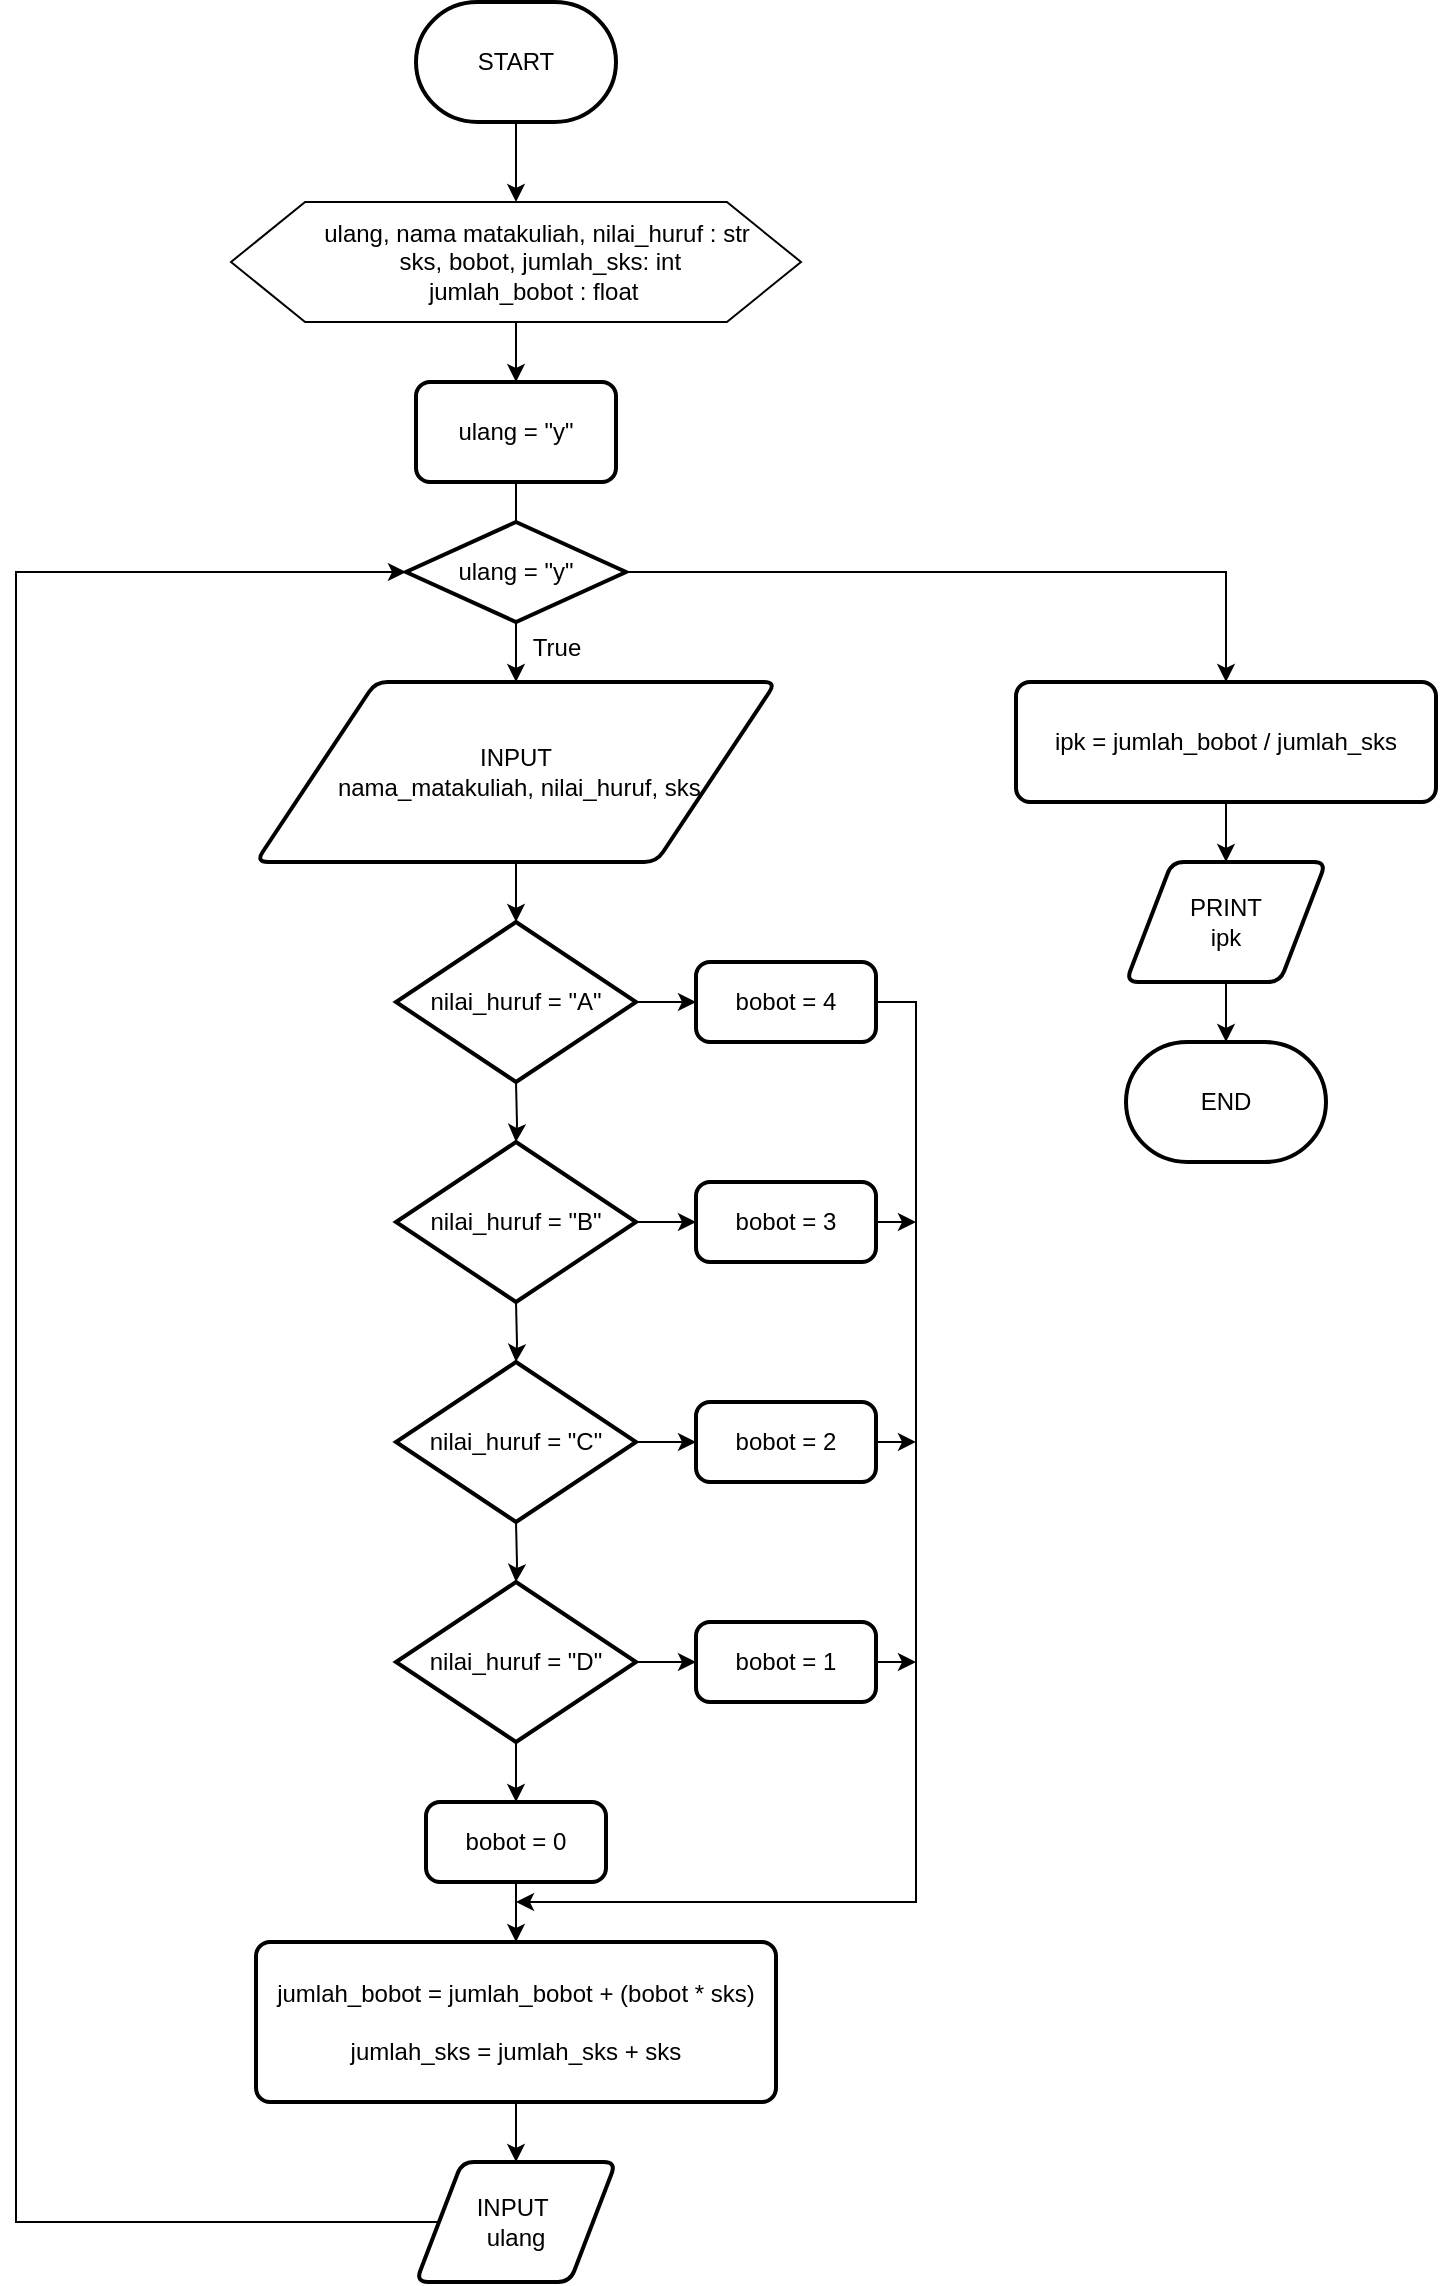 <mxfile version="24.7.16">
  <diagram name="Page-1" id="XMqP6ViWIaQLeARuWd6u">
    <mxGraphModel dx="2200" dy="1255" grid="1" gridSize="10" guides="1" tooltips="1" connect="1" arrows="1" fold="1" page="1" pageScale="1" pageWidth="850" pageHeight="1100" math="0" shadow="0">
      <root>
        <mxCell id="0" />
        <mxCell id="1" parent="0" />
        <mxCell id="zU2PSvf3BjOLI_M1upsQ-4" value="" style="edgeStyle=orthogonalEdgeStyle;rounded=0;orthogonalLoop=1;jettySize=auto;html=1;entryX=0.5;entryY=0;entryDx=0;entryDy=0;" edge="1" parent="1" source="zU2PSvf3BjOLI_M1upsQ-1" target="zU2PSvf3BjOLI_M1upsQ-2">
          <mxGeometry relative="1" as="geometry" />
        </mxCell>
        <mxCell id="zU2PSvf3BjOLI_M1upsQ-1" value="START" style="strokeWidth=2;html=1;shape=mxgraph.flowchart.terminator;whiteSpace=wrap;" vertex="1" parent="1">
          <mxGeometry x="230" y="40" width="100" height="60" as="geometry" />
        </mxCell>
        <mxCell id="zU2PSvf3BjOLI_M1upsQ-6" value="" style="edgeStyle=orthogonalEdgeStyle;rounded=0;orthogonalLoop=1;jettySize=auto;html=1;entryX=0.5;entryY=0;entryDx=0;entryDy=0;" edge="1" parent="1" source="zU2PSvf3BjOLI_M1upsQ-2" target="zU2PSvf3BjOLI_M1upsQ-15">
          <mxGeometry relative="1" as="geometry">
            <mxPoint x="280.043" y="220" as="targetPoint" />
          </mxGeometry>
        </mxCell>
        <mxCell id="zU2PSvf3BjOLI_M1upsQ-2" value="" style="verticalLabelPosition=bottom;verticalAlign=top;html=1;shape=hexagon;perimeter=hexagonPerimeter2;arcSize=6;size=0.13;" vertex="1" parent="1">
          <mxGeometry x="137.5" y="140" width="285" height="60" as="geometry" />
        </mxCell>
        <mxCell id="zU2PSvf3BjOLI_M1upsQ-3" value="ulang, nama matakuliah, nilai_huruf&amp;nbsp;: str&lt;div&gt;&amp;nbsp;sks, bobot,&amp;nbsp;&lt;span style=&quot;background-color: initial;&quot;&gt;jumlah_sks&lt;/span&gt;&lt;span style=&quot;background-color: initial;&quot;&gt;: int&lt;/span&gt;&lt;/div&gt;&lt;div&gt;jumlah_bobot : float&amp;nbsp;&lt;/div&gt;" style="text;html=1;align=center;verticalAlign=middle;resizable=0;points=[];autosize=1;strokeColor=none;fillColor=none;" vertex="1" parent="1">
          <mxGeometry x="170" y="140" width="240" height="60" as="geometry" />
        </mxCell>
        <mxCell id="zU2PSvf3BjOLI_M1upsQ-10" value="" style="edgeStyle=orthogonalEdgeStyle;rounded=0;orthogonalLoop=1;jettySize=auto;html=1;exitX=0.5;exitY=1;exitDx=0;exitDy=0;" edge="1" parent="1" source="zU2PSvf3BjOLI_M1upsQ-15" target="zU2PSvf3BjOLI_M1upsQ-9">
          <mxGeometry relative="1" as="geometry">
            <mxPoint x="280.043" y="350" as="sourcePoint" />
          </mxGeometry>
        </mxCell>
        <mxCell id="zU2PSvf3BjOLI_M1upsQ-12" value="" style="edgeStyle=orthogonalEdgeStyle;rounded=0;orthogonalLoop=1;jettySize=auto;html=1;" edge="1" parent="1" source="zU2PSvf3BjOLI_M1upsQ-9" target="zU2PSvf3BjOLI_M1upsQ-11">
          <mxGeometry relative="1" as="geometry" />
        </mxCell>
        <mxCell id="zU2PSvf3BjOLI_M1upsQ-9" value="INPUT&lt;br&gt;&amp;nbsp;nama_matakuliah, nilai_huruf, sks" style="shape=parallelogram;html=1;strokeWidth=2;perimeter=parallelogramPerimeter;whiteSpace=wrap;rounded=1;arcSize=12;size=0.23;" vertex="1" parent="1">
          <mxGeometry x="150" y="380" width="260" height="90" as="geometry" />
        </mxCell>
        <mxCell id="zU2PSvf3BjOLI_M1upsQ-14" value="" style="edgeStyle=orthogonalEdgeStyle;rounded=0;orthogonalLoop=1;jettySize=auto;html=1;" edge="1" parent="1" source="zU2PSvf3BjOLI_M1upsQ-11" target="zU2PSvf3BjOLI_M1upsQ-13">
          <mxGeometry relative="1" as="geometry" />
        </mxCell>
        <mxCell id="zU2PSvf3BjOLI_M1upsQ-11" value="nilai_huruf = &quot;A&quot;" style="strokeWidth=2;html=1;shape=mxgraph.flowchart.decision;whiteSpace=wrap;" vertex="1" parent="1">
          <mxGeometry x="220" y="500" width="120" height="80" as="geometry" />
        </mxCell>
        <mxCell id="zU2PSvf3BjOLI_M1upsQ-32" style="edgeStyle=orthogonalEdgeStyle;rounded=0;orthogonalLoop=1;jettySize=auto;html=1;exitX=1;exitY=0.5;exitDx=0;exitDy=0;" edge="1" parent="1" source="zU2PSvf3BjOLI_M1upsQ-13">
          <mxGeometry relative="1" as="geometry">
            <mxPoint x="280" y="990" as="targetPoint" />
            <Array as="points">
              <mxPoint x="480" y="540" />
              <mxPoint x="480" y="990" />
            </Array>
          </mxGeometry>
        </mxCell>
        <mxCell id="zU2PSvf3BjOLI_M1upsQ-13" value="bobot = 4" style="rounded=1;whiteSpace=wrap;html=1;absoluteArcSize=1;arcSize=14;strokeWidth=2;" vertex="1" parent="1">
          <mxGeometry x="370" y="520" width="90" height="40" as="geometry" />
        </mxCell>
        <mxCell id="zU2PSvf3BjOLI_M1upsQ-15" value="ulang = &quot;y&quot;" style="rounded=1;whiteSpace=wrap;html=1;absoluteArcSize=1;arcSize=14;strokeWidth=2;" vertex="1" parent="1">
          <mxGeometry x="230" y="230" width="100" height="50" as="geometry" />
        </mxCell>
        <mxCell id="zU2PSvf3BjOLI_M1upsQ-16" value="" style="edgeStyle=orthogonalEdgeStyle;rounded=0;orthogonalLoop=1;jettySize=auto;html=1;" edge="1" parent="1" target="zU2PSvf3BjOLI_M1upsQ-18">
          <mxGeometry relative="1" as="geometry">
            <mxPoint x="280" y="580" as="sourcePoint" />
          </mxGeometry>
        </mxCell>
        <mxCell id="zU2PSvf3BjOLI_M1upsQ-17" value="" style="edgeStyle=orthogonalEdgeStyle;rounded=0;orthogonalLoop=1;jettySize=auto;html=1;" edge="1" parent="1" source="zU2PSvf3BjOLI_M1upsQ-18" target="zU2PSvf3BjOLI_M1upsQ-19">
          <mxGeometry relative="1" as="geometry" />
        </mxCell>
        <mxCell id="zU2PSvf3BjOLI_M1upsQ-18" value="nilai_huruf = &quot;B&quot;" style="strokeWidth=2;html=1;shape=mxgraph.flowchart.decision;whiteSpace=wrap;" vertex="1" parent="1">
          <mxGeometry x="220" y="610" width="120" height="80" as="geometry" />
        </mxCell>
        <mxCell id="zU2PSvf3BjOLI_M1upsQ-35" style="edgeStyle=orthogonalEdgeStyle;rounded=0;orthogonalLoop=1;jettySize=auto;html=1;exitX=1;exitY=0.5;exitDx=0;exitDy=0;" edge="1" parent="1" source="zU2PSvf3BjOLI_M1upsQ-19">
          <mxGeometry relative="1" as="geometry">
            <mxPoint x="480" y="650.391" as="targetPoint" />
          </mxGeometry>
        </mxCell>
        <mxCell id="zU2PSvf3BjOLI_M1upsQ-19" value="bobot = 3" style="rounded=1;whiteSpace=wrap;html=1;absoluteArcSize=1;arcSize=14;strokeWidth=2;" vertex="1" parent="1">
          <mxGeometry x="370" y="630" width="90" height="40" as="geometry" />
        </mxCell>
        <mxCell id="zU2PSvf3BjOLI_M1upsQ-20" value="" style="edgeStyle=orthogonalEdgeStyle;rounded=0;orthogonalLoop=1;jettySize=auto;html=1;" edge="1" parent="1" target="zU2PSvf3BjOLI_M1upsQ-22">
          <mxGeometry relative="1" as="geometry">
            <mxPoint x="280" y="690" as="sourcePoint" />
          </mxGeometry>
        </mxCell>
        <mxCell id="zU2PSvf3BjOLI_M1upsQ-21" value="" style="edgeStyle=orthogonalEdgeStyle;rounded=0;orthogonalLoop=1;jettySize=auto;html=1;" edge="1" parent="1" source="zU2PSvf3BjOLI_M1upsQ-22" target="zU2PSvf3BjOLI_M1upsQ-23">
          <mxGeometry relative="1" as="geometry" />
        </mxCell>
        <mxCell id="zU2PSvf3BjOLI_M1upsQ-22" value="nilai_huruf = &quot;C&quot;" style="strokeWidth=2;html=1;shape=mxgraph.flowchart.decision;whiteSpace=wrap;" vertex="1" parent="1">
          <mxGeometry x="220" y="720" width="120" height="80" as="geometry" />
        </mxCell>
        <mxCell id="zU2PSvf3BjOLI_M1upsQ-34" style="edgeStyle=orthogonalEdgeStyle;rounded=0;orthogonalLoop=1;jettySize=auto;html=1;exitX=1;exitY=0.5;exitDx=0;exitDy=0;" edge="1" parent="1" source="zU2PSvf3BjOLI_M1upsQ-23">
          <mxGeometry relative="1" as="geometry">
            <mxPoint x="480" y="759.957" as="targetPoint" />
          </mxGeometry>
        </mxCell>
        <mxCell id="zU2PSvf3BjOLI_M1upsQ-23" value="bobot = 2" style="rounded=1;whiteSpace=wrap;html=1;absoluteArcSize=1;arcSize=14;strokeWidth=2;" vertex="1" parent="1">
          <mxGeometry x="370" y="740" width="90" height="40" as="geometry" />
        </mxCell>
        <mxCell id="zU2PSvf3BjOLI_M1upsQ-24" value="" style="edgeStyle=orthogonalEdgeStyle;rounded=0;orthogonalLoop=1;jettySize=auto;html=1;" edge="1" parent="1" target="zU2PSvf3BjOLI_M1upsQ-26">
          <mxGeometry relative="1" as="geometry">
            <mxPoint x="280" y="800" as="sourcePoint" />
          </mxGeometry>
        </mxCell>
        <mxCell id="zU2PSvf3BjOLI_M1upsQ-25" value="" style="edgeStyle=orthogonalEdgeStyle;rounded=0;orthogonalLoop=1;jettySize=auto;html=1;" edge="1" parent="1" source="zU2PSvf3BjOLI_M1upsQ-26" target="zU2PSvf3BjOLI_M1upsQ-27">
          <mxGeometry relative="1" as="geometry" />
        </mxCell>
        <mxCell id="zU2PSvf3BjOLI_M1upsQ-29" value="" style="edgeStyle=orthogonalEdgeStyle;rounded=0;orthogonalLoop=1;jettySize=auto;html=1;" edge="1" parent="1" source="zU2PSvf3BjOLI_M1upsQ-26" target="zU2PSvf3BjOLI_M1upsQ-28">
          <mxGeometry relative="1" as="geometry" />
        </mxCell>
        <mxCell id="zU2PSvf3BjOLI_M1upsQ-26" value="nilai_huruf = &quot;D&quot;" style="strokeWidth=2;html=1;shape=mxgraph.flowchart.decision;whiteSpace=wrap;" vertex="1" parent="1">
          <mxGeometry x="220" y="830" width="120" height="80" as="geometry" />
        </mxCell>
        <mxCell id="zU2PSvf3BjOLI_M1upsQ-33" style="edgeStyle=orthogonalEdgeStyle;rounded=0;orthogonalLoop=1;jettySize=auto;html=1;exitX=1;exitY=0.5;exitDx=0;exitDy=0;" edge="1" parent="1" source="zU2PSvf3BjOLI_M1upsQ-27">
          <mxGeometry relative="1" as="geometry">
            <mxPoint x="480" y="870.391" as="targetPoint" />
          </mxGeometry>
        </mxCell>
        <mxCell id="zU2PSvf3BjOLI_M1upsQ-27" value="bobot = 1" style="rounded=1;whiteSpace=wrap;html=1;absoluteArcSize=1;arcSize=14;strokeWidth=2;" vertex="1" parent="1">
          <mxGeometry x="370" y="850" width="90" height="40" as="geometry" />
        </mxCell>
        <mxCell id="zU2PSvf3BjOLI_M1upsQ-31" value="" style="edgeStyle=orthogonalEdgeStyle;rounded=0;orthogonalLoop=1;jettySize=auto;html=1;" edge="1" parent="1" source="zU2PSvf3BjOLI_M1upsQ-28" target="zU2PSvf3BjOLI_M1upsQ-30">
          <mxGeometry relative="1" as="geometry" />
        </mxCell>
        <mxCell id="zU2PSvf3BjOLI_M1upsQ-28" value="bobot = 0" style="rounded=1;whiteSpace=wrap;html=1;absoluteArcSize=1;arcSize=14;strokeWidth=2;" vertex="1" parent="1">
          <mxGeometry x="235" y="940" width="90" height="40" as="geometry" />
        </mxCell>
        <mxCell id="zU2PSvf3BjOLI_M1upsQ-38" value="" style="edgeStyle=orthogonalEdgeStyle;rounded=0;orthogonalLoop=1;jettySize=auto;html=1;" edge="1" parent="1" source="zU2PSvf3BjOLI_M1upsQ-30" target="zU2PSvf3BjOLI_M1upsQ-37">
          <mxGeometry relative="1" as="geometry" />
        </mxCell>
        <mxCell id="zU2PSvf3BjOLI_M1upsQ-30" value="jumlah_bobot = jumlah_bobot + (bobot * sks)&lt;div&gt;&lt;br&gt;&lt;/div&gt;&lt;div&gt;jumlah_sks = jumlah_sks + sks&lt;br&gt;&lt;/div&gt;" style="rounded=1;whiteSpace=wrap;html=1;absoluteArcSize=1;arcSize=14;strokeWidth=2;" vertex="1" parent="1">
          <mxGeometry x="150" y="1010" width="260" height="80" as="geometry" />
        </mxCell>
        <mxCell id="zU2PSvf3BjOLI_M1upsQ-39" style="edgeStyle=orthogonalEdgeStyle;rounded=0;orthogonalLoop=1;jettySize=auto;html=1;exitX=0;exitY=0.5;exitDx=0;exitDy=0;entryX=0;entryY=0.5;entryDx=0;entryDy=0;entryPerimeter=0;" edge="1" parent="1" source="zU2PSvf3BjOLI_M1upsQ-37" target="zU2PSvf3BjOLI_M1upsQ-40">
          <mxGeometry relative="1" as="geometry">
            <mxPoint x="80" y="533.913" as="targetPoint" />
            <Array as="points">
              <mxPoint x="30" y="1150" />
              <mxPoint x="30" y="325" />
            </Array>
          </mxGeometry>
        </mxCell>
        <mxCell id="zU2PSvf3BjOLI_M1upsQ-37" value="INPUT&amp;nbsp;&lt;div&gt;ulang&lt;/div&gt;" style="shape=parallelogram;html=1;strokeWidth=2;perimeter=parallelogramPerimeter;whiteSpace=wrap;rounded=1;arcSize=12;size=0.23;" vertex="1" parent="1">
          <mxGeometry x="230" y="1120" width="100" height="60" as="geometry" />
        </mxCell>
        <mxCell id="zU2PSvf3BjOLI_M1upsQ-43" style="edgeStyle=orthogonalEdgeStyle;rounded=0;orthogonalLoop=1;jettySize=auto;html=1;exitX=1;exitY=0.5;exitDx=0;exitDy=0;exitPerimeter=0;" edge="1" parent="1" source="zU2PSvf3BjOLI_M1upsQ-40" target="zU2PSvf3BjOLI_M1upsQ-42">
          <mxGeometry relative="1" as="geometry" />
        </mxCell>
        <mxCell id="zU2PSvf3BjOLI_M1upsQ-40" value="ulang = &quot;y&quot;" style="strokeWidth=2;html=1;shape=mxgraph.flowchart.decision;whiteSpace=wrap;" vertex="1" parent="1">
          <mxGeometry x="225" y="300" width="110" height="50" as="geometry" />
        </mxCell>
        <mxCell id="zU2PSvf3BjOLI_M1upsQ-41" value="True" style="text;html=1;align=center;verticalAlign=middle;resizable=0;points=[];autosize=1;strokeColor=none;fillColor=none;" vertex="1" parent="1">
          <mxGeometry x="275" y="348" width="50" height="30" as="geometry" />
        </mxCell>
        <mxCell id="zU2PSvf3BjOLI_M1upsQ-45" value="" style="edgeStyle=orthogonalEdgeStyle;rounded=0;orthogonalLoop=1;jettySize=auto;html=1;" edge="1" parent="1" source="zU2PSvf3BjOLI_M1upsQ-42" target="zU2PSvf3BjOLI_M1upsQ-44">
          <mxGeometry relative="1" as="geometry" />
        </mxCell>
        <mxCell id="zU2PSvf3BjOLI_M1upsQ-42" value="ipk = jumlah_bobot / jumlah_sks" style="rounded=1;whiteSpace=wrap;html=1;absoluteArcSize=1;arcSize=14;strokeWidth=2;" vertex="1" parent="1">
          <mxGeometry x="530" y="380" width="210" height="60" as="geometry" />
        </mxCell>
        <mxCell id="zU2PSvf3BjOLI_M1upsQ-47" value="" style="edgeStyle=orthogonalEdgeStyle;rounded=0;orthogonalLoop=1;jettySize=auto;html=1;" edge="1" parent="1" source="zU2PSvf3BjOLI_M1upsQ-44" target="zU2PSvf3BjOLI_M1upsQ-46">
          <mxGeometry relative="1" as="geometry" />
        </mxCell>
        <mxCell id="zU2PSvf3BjOLI_M1upsQ-44" value="PRINT&lt;br&gt;ipk" style="shape=parallelogram;html=1;strokeWidth=2;perimeter=parallelogramPerimeter;whiteSpace=wrap;rounded=1;arcSize=12;size=0.23;" vertex="1" parent="1">
          <mxGeometry x="585" y="470" width="100" height="60" as="geometry" />
        </mxCell>
        <mxCell id="zU2PSvf3BjOLI_M1upsQ-46" value="END" style="strokeWidth=2;html=1;shape=mxgraph.flowchart.terminator;whiteSpace=wrap;" vertex="1" parent="1">
          <mxGeometry x="585" y="560" width="100" height="60" as="geometry" />
        </mxCell>
      </root>
    </mxGraphModel>
  </diagram>
</mxfile>
